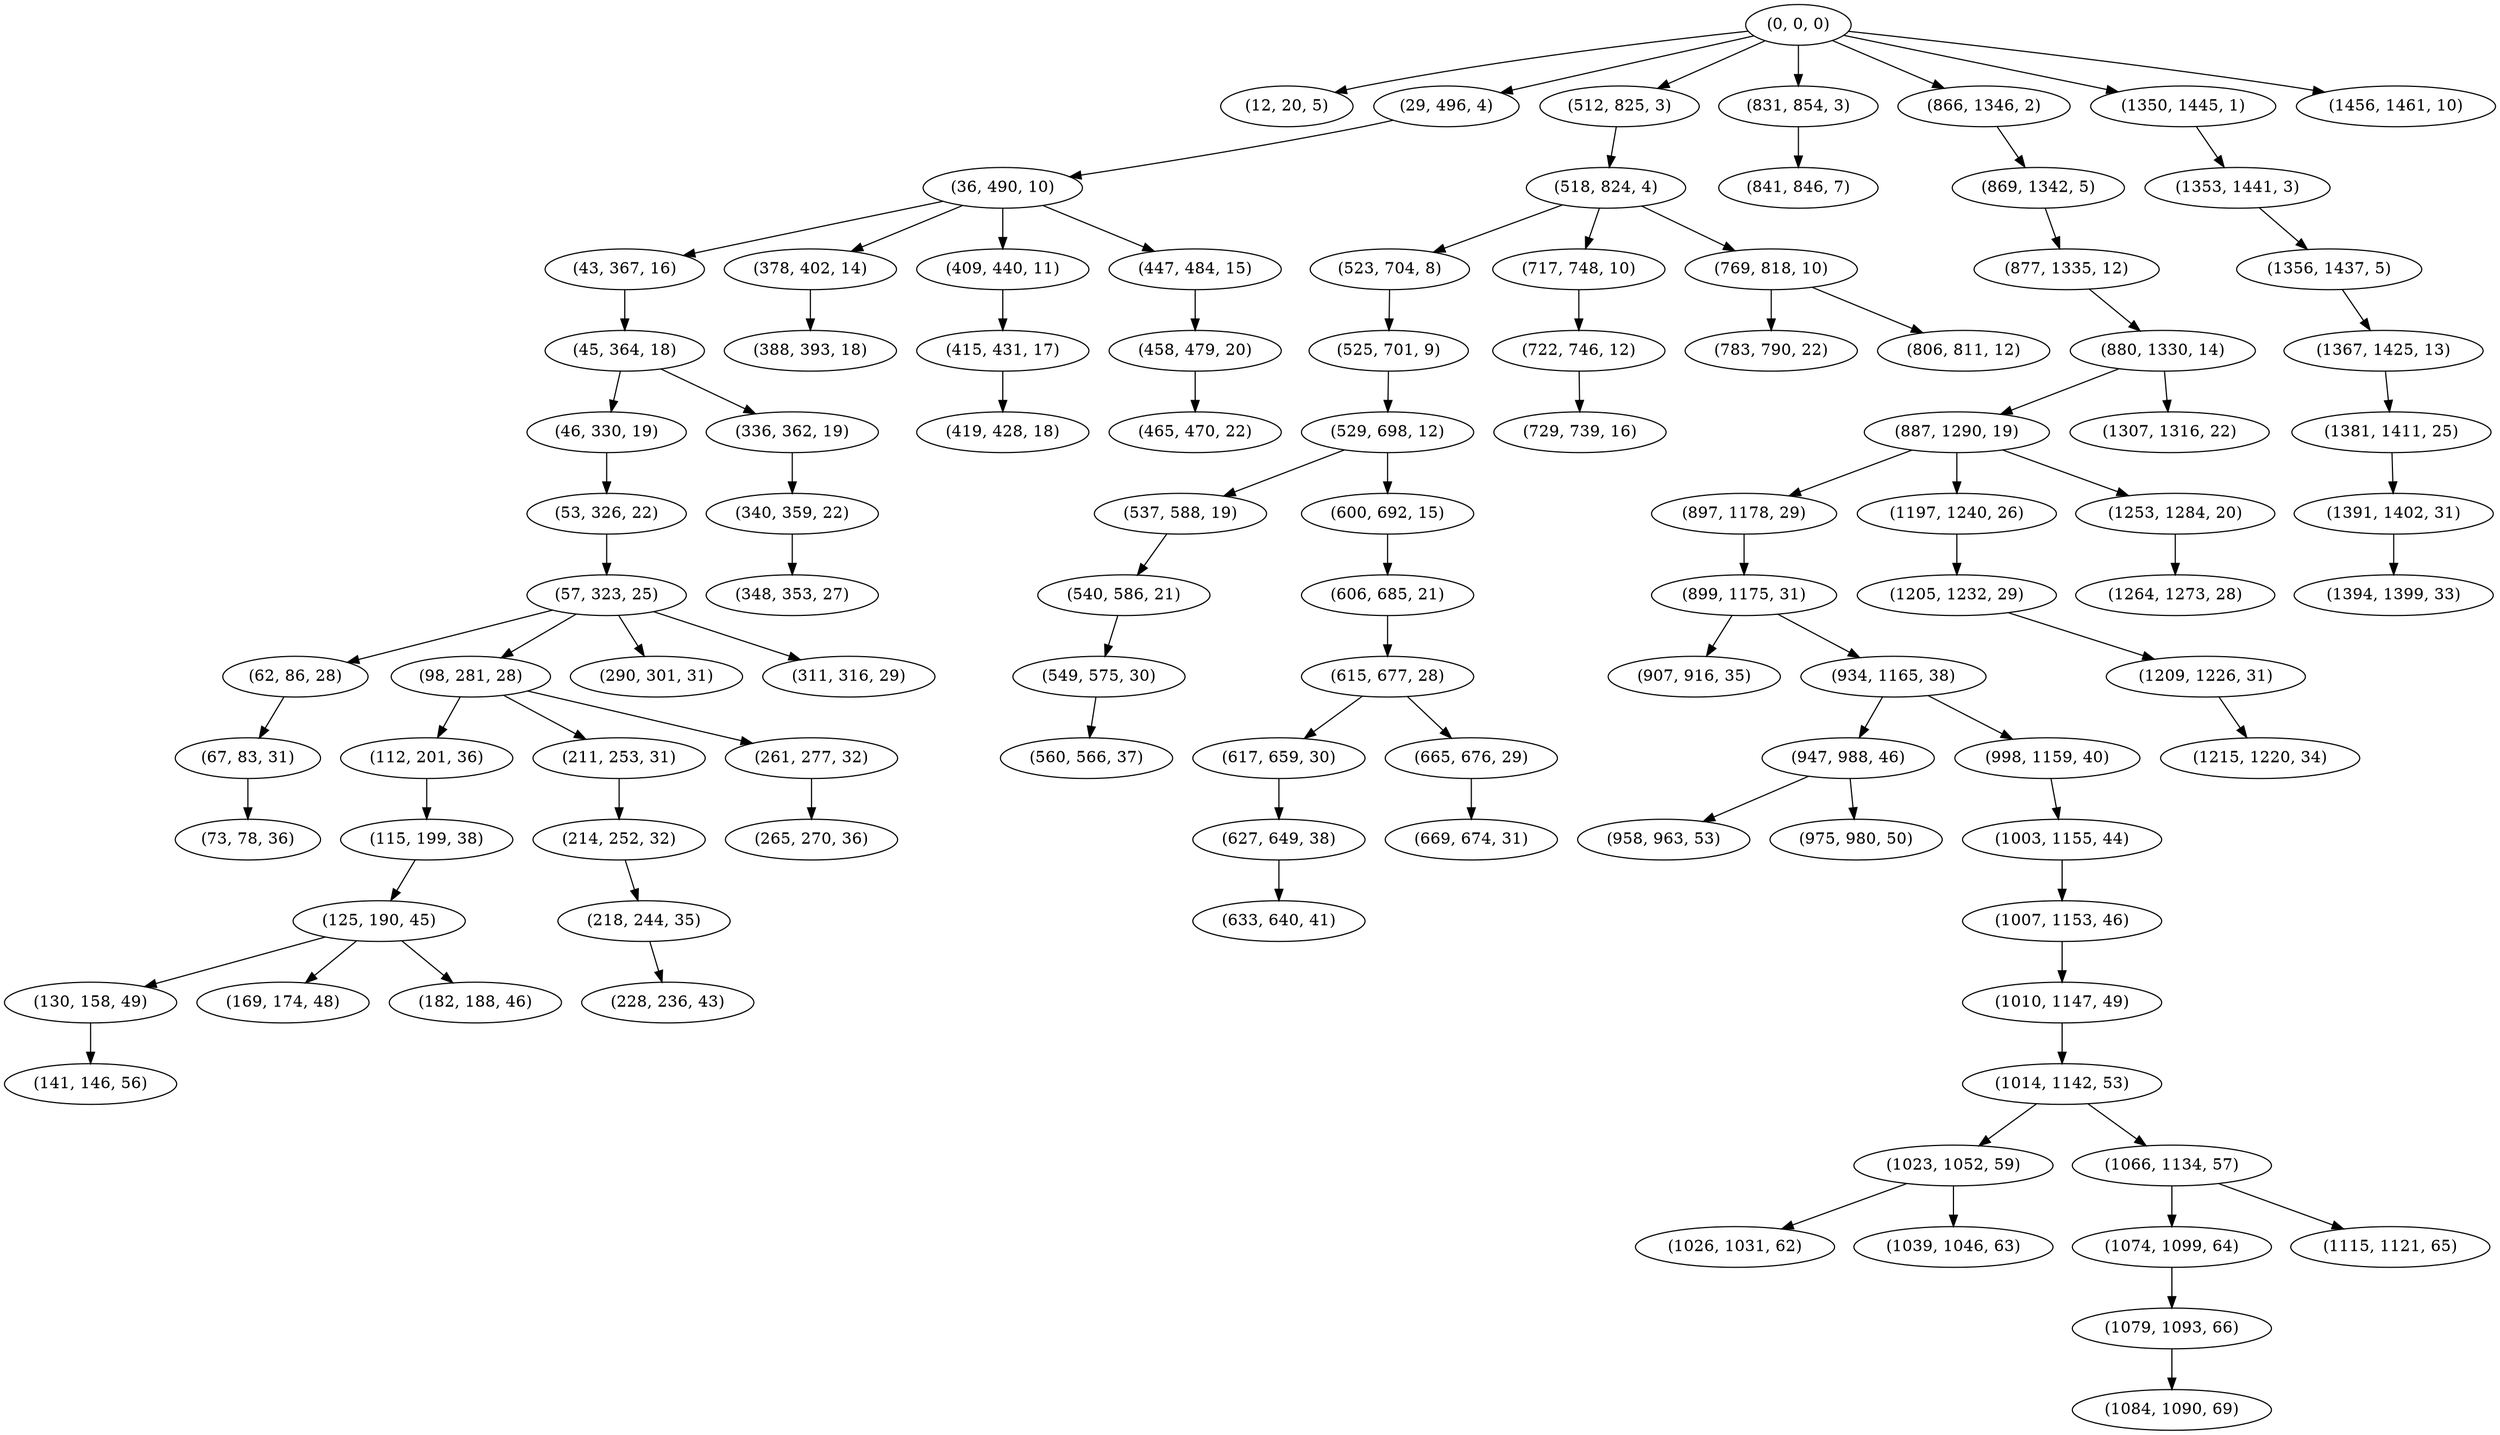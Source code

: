 digraph tree {
    "(0, 0, 0)";
    "(12, 20, 5)";
    "(29, 496, 4)";
    "(36, 490, 10)";
    "(43, 367, 16)";
    "(45, 364, 18)";
    "(46, 330, 19)";
    "(53, 326, 22)";
    "(57, 323, 25)";
    "(62, 86, 28)";
    "(67, 83, 31)";
    "(73, 78, 36)";
    "(98, 281, 28)";
    "(112, 201, 36)";
    "(115, 199, 38)";
    "(125, 190, 45)";
    "(130, 158, 49)";
    "(141, 146, 56)";
    "(169, 174, 48)";
    "(182, 188, 46)";
    "(211, 253, 31)";
    "(214, 252, 32)";
    "(218, 244, 35)";
    "(228, 236, 43)";
    "(261, 277, 32)";
    "(265, 270, 36)";
    "(290, 301, 31)";
    "(311, 316, 29)";
    "(336, 362, 19)";
    "(340, 359, 22)";
    "(348, 353, 27)";
    "(378, 402, 14)";
    "(388, 393, 18)";
    "(409, 440, 11)";
    "(415, 431, 17)";
    "(419, 428, 18)";
    "(447, 484, 15)";
    "(458, 479, 20)";
    "(465, 470, 22)";
    "(512, 825, 3)";
    "(518, 824, 4)";
    "(523, 704, 8)";
    "(525, 701, 9)";
    "(529, 698, 12)";
    "(537, 588, 19)";
    "(540, 586, 21)";
    "(549, 575, 30)";
    "(560, 566, 37)";
    "(600, 692, 15)";
    "(606, 685, 21)";
    "(615, 677, 28)";
    "(617, 659, 30)";
    "(627, 649, 38)";
    "(633, 640, 41)";
    "(665, 676, 29)";
    "(669, 674, 31)";
    "(717, 748, 10)";
    "(722, 746, 12)";
    "(729, 739, 16)";
    "(769, 818, 10)";
    "(783, 790, 22)";
    "(806, 811, 12)";
    "(831, 854, 3)";
    "(841, 846, 7)";
    "(866, 1346, 2)";
    "(869, 1342, 5)";
    "(877, 1335, 12)";
    "(880, 1330, 14)";
    "(887, 1290, 19)";
    "(897, 1178, 29)";
    "(899, 1175, 31)";
    "(907, 916, 35)";
    "(934, 1165, 38)";
    "(947, 988, 46)";
    "(958, 963, 53)";
    "(975, 980, 50)";
    "(998, 1159, 40)";
    "(1003, 1155, 44)";
    "(1007, 1153, 46)";
    "(1010, 1147, 49)";
    "(1014, 1142, 53)";
    "(1023, 1052, 59)";
    "(1026, 1031, 62)";
    "(1039, 1046, 63)";
    "(1066, 1134, 57)";
    "(1074, 1099, 64)";
    "(1079, 1093, 66)";
    "(1084, 1090, 69)";
    "(1115, 1121, 65)";
    "(1197, 1240, 26)";
    "(1205, 1232, 29)";
    "(1209, 1226, 31)";
    "(1215, 1220, 34)";
    "(1253, 1284, 20)";
    "(1264, 1273, 28)";
    "(1307, 1316, 22)";
    "(1350, 1445, 1)";
    "(1353, 1441, 3)";
    "(1356, 1437, 5)";
    "(1367, 1425, 13)";
    "(1381, 1411, 25)";
    "(1391, 1402, 31)";
    "(1394, 1399, 33)";
    "(1456, 1461, 10)";
    "(0, 0, 0)" -> "(12, 20, 5)";
    "(0, 0, 0)" -> "(29, 496, 4)";
    "(0, 0, 0)" -> "(512, 825, 3)";
    "(0, 0, 0)" -> "(831, 854, 3)";
    "(0, 0, 0)" -> "(866, 1346, 2)";
    "(0, 0, 0)" -> "(1350, 1445, 1)";
    "(0, 0, 0)" -> "(1456, 1461, 10)";
    "(29, 496, 4)" -> "(36, 490, 10)";
    "(36, 490, 10)" -> "(43, 367, 16)";
    "(36, 490, 10)" -> "(378, 402, 14)";
    "(36, 490, 10)" -> "(409, 440, 11)";
    "(36, 490, 10)" -> "(447, 484, 15)";
    "(43, 367, 16)" -> "(45, 364, 18)";
    "(45, 364, 18)" -> "(46, 330, 19)";
    "(45, 364, 18)" -> "(336, 362, 19)";
    "(46, 330, 19)" -> "(53, 326, 22)";
    "(53, 326, 22)" -> "(57, 323, 25)";
    "(57, 323, 25)" -> "(62, 86, 28)";
    "(57, 323, 25)" -> "(98, 281, 28)";
    "(57, 323, 25)" -> "(290, 301, 31)";
    "(57, 323, 25)" -> "(311, 316, 29)";
    "(62, 86, 28)" -> "(67, 83, 31)";
    "(67, 83, 31)" -> "(73, 78, 36)";
    "(98, 281, 28)" -> "(112, 201, 36)";
    "(98, 281, 28)" -> "(211, 253, 31)";
    "(98, 281, 28)" -> "(261, 277, 32)";
    "(112, 201, 36)" -> "(115, 199, 38)";
    "(115, 199, 38)" -> "(125, 190, 45)";
    "(125, 190, 45)" -> "(130, 158, 49)";
    "(125, 190, 45)" -> "(169, 174, 48)";
    "(125, 190, 45)" -> "(182, 188, 46)";
    "(130, 158, 49)" -> "(141, 146, 56)";
    "(211, 253, 31)" -> "(214, 252, 32)";
    "(214, 252, 32)" -> "(218, 244, 35)";
    "(218, 244, 35)" -> "(228, 236, 43)";
    "(261, 277, 32)" -> "(265, 270, 36)";
    "(336, 362, 19)" -> "(340, 359, 22)";
    "(340, 359, 22)" -> "(348, 353, 27)";
    "(378, 402, 14)" -> "(388, 393, 18)";
    "(409, 440, 11)" -> "(415, 431, 17)";
    "(415, 431, 17)" -> "(419, 428, 18)";
    "(447, 484, 15)" -> "(458, 479, 20)";
    "(458, 479, 20)" -> "(465, 470, 22)";
    "(512, 825, 3)" -> "(518, 824, 4)";
    "(518, 824, 4)" -> "(523, 704, 8)";
    "(518, 824, 4)" -> "(717, 748, 10)";
    "(518, 824, 4)" -> "(769, 818, 10)";
    "(523, 704, 8)" -> "(525, 701, 9)";
    "(525, 701, 9)" -> "(529, 698, 12)";
    "(529, 698, 12)" -> "(537, 588, 19)";
    "(529, 698, 12)" -> "(600, 692, 15)";
    "(537, 588, 19)" -> "(540, 586, 21)";
    "(540, 586, 21)" -> "(549, 575, 30)";
    "(549, 575, 30)" -> "(560, 566, 37)";
    "(600, 692, 15)" -> "(606, 685, 21)";
    "(606, 685, 21)" -> "(615, 677, 28)";
    "(615, 677, 28)" -> "(617, 659, 30)";
    "(615, 677, 28)" -> "(665, 676, 29)";
    "(617, 659, 30)" -> "(627, 649, 38)";
    "(627, 649, 38)" -> "(633, 640, 41)";
    "(665, 676, 29)" -> "(669, 674, 31)";
    "(717, 748, 10)" -> "(722, 746, 12)";
    "(722, 746, 12)" -> "(729, 739, 16)";
    "(769, 818, 10)" -> "(783, 790, 22)";
    "(769, 818, 10)" -> "(806, 811, 12)";
    "(831, 854, 3)" -> "(841, 846, 7)";
    "(866, 1346, 2)" -> "(869, 1342, 5)";
    "(869, 1342, 5)" -> "(877, 1335, 12)";
    "(877, 1335, 12)" -> "(880, 1330, 14)";
    "(880, 1330, 14)" -> "(887, 1290, 19)";
    "(880, 1330, 14)" -> "(1307, 1316, 22)";
    "(887, 1290, 19)" -> "(897, 1178, 29)";
    "(887, 1290, 19)" -> "(1197, 1240, 26)";
    "(887, 1290, 19)" -> "(1253, 1284, 20)";
    "(897, 1178, 29)" -> "(899, 1175, 31)";
    "(899, 1175, 31)" -> "(907, 916, 35)";
    "(899, 1175, 31)" -> "(934, 1165, 38)";
    "(934, 1165, 38)" -> "(947, 988, 46)";
    "(934, 1165, 38)" -> "(998, 1159, 40)";
    "(947, 988, 46)" -> "(958, 963, 53)";
    "(947, 988, 46)" -> "(975, 980, 50)";
    "(998, 1159, 40)" -> "(1003, 1155, 44)";
    "(1003, 1155, 44)" -> "(1007, 1153, 46)";
    "(1007, 1153, 46)" -> "(1010, 1147, 49)";
    "(1010, 1147, 49)" -> "(1014, 1142, 53)";
    "(1014, 1142, 53)" -> "(1023, 1052, 59)";
    "(1014, 1142, 53)" -> "(1066, 1134, 57)";
    "(1023, 1052, 59)" -> "(1026, 1031, 62)";
    "(1023, 1052, 59)" -> "(1039, 1046, 63)";
    "(1066, 1134, 57)" -> "(1074, 1099, 64)";
    "(1066, 1134, 57)" -> "(1115, 1121, 65)";
    "(1074, 1099, 64)" -> "(1079, 1093, 66)";
    "(1079, 1093, 66)" -> "(1084, 1090, 69)";
    "(1197, 1240, 26)" -> "(1205, 1232, 29)";
    "(1205, 1232, 29)" -> "(1209, 1226, 31)";
    "(1209, 1226, 31)" -> "(1215, 1220, 34)";
    "(1253, 1284, 20)" -> "(1264, 1273, 28)";
    "(1350, 1445, 1)" -> "(1353, 1441, 3)";
    "(1353, 1441, 3)" -> "(1356, 1437, 5)";
    "(1356, 1437, 5)" -> "(1367, 1425, 13)";
    "(1367, 1425, 13)" -> "(1381, 1411, 25)";
    "(1381, 1411, 25)" -> "(1391, 1402, 31)";
    "(1391, 1402, 31)" -> "(1394, 1399, 33)";
}
